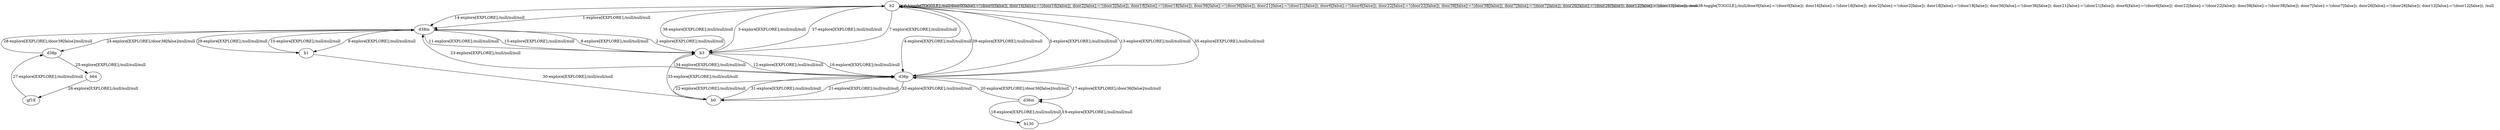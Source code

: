 # Total number of goals covered by this test: 1
# gf18 --> d38p

digraph g {
"b2" -> "d38m" [label = "1-explore[EXPLORE];/null/null/null"];
"d38m" -> "b3" [label = "2-explore[EXPLORE];/null/null/null"];
"b3" -> "b2" [label = "3-explore[EXPLORE];/null/null/null"];
"b2" -> "d36p" [label = "4-explore[EXPLORE];/null/null/null"];
"d36p" -> "b2" [label = "5-explore[EXPLORE];/null/null/null"];
"b2" -> "b2" [label = "6-toggle[TOGGLE];/null/door0[false]:=!(door0[false]); door16[false]:=!(door16[false]); door2[false]:=!(door2[false]); door18[false]:=!(door18[false]); door36[false]:=!(door36[false]); door21[false]:=!(door21[false]); door6[false]:=!(door6[false]); door22[false]:=!(door22[false]); door38[false]:=!(door38[false]); door7[false]:=!(door7[false]); door26[false]:=!(door26[false]); door12[false]:=!(door12[false]); /null"];
"b2" -> "b3" [label = "7-explore[EXPLORE];/null/null/null"];
"b3" -> "d38m" [label = "8-explore[EXPLORE];/null/null/null"];
"d38m" -> "b1" [label = "9-explore[EXPLORE];/null/null/null"];
"b1" -> "d38m" [label = "10-explore[EXPLORE];/null/null/null"];
"d38m" -> "b3" [label = "11-explore[EXPLORE];/null/null/null"];
"b3" -> "d36p" [label = "12-explore[EXPLORE];/null/null/null"];
"d36p" -> "b2" [label = "13-explore[EXPLORE];/null/null/null"];
"b2" -> "d38m" [label = "14-explore[EXPLORE];/null/null/null"];
"d38m" -> "b3" [label = "15-explore[EXPLORE];/null/null/null"];
"b3" -> "d36p" [label = "16-explore[EXPLORE];/null/null/null"];
"d36p" -> "d36m" [label = "17-explore[EXPLORE];/door36[false]/null/null"];
"d36m" -> "b130" [label = "18-explore[EXPLORE];/null/null/null"];
"b130" -> "d36m" [label = "19-explore[EXPLORE];/null/null/null"];
"d36m" -> "d36p" [label = "20-explore[EXPLORE];/door36[false]/null/null"];
"d36p" -> "b0" [label = "21-explore[EXPLORE];/null/null/null"];
"b0" -> "d36p" [label = "22-explore[EXPLORE];/null/null/null"];
"d36p" -> "d38m" [label = "23-explore[EXPLORE];/null/null/null"];
"d38m" -> "d38p" [label = "24-explore[EXPLORE];/door38[false]/null/null"];
"d38p" -> "b64" [label = "25-explore[EXPLORE];/null/null/null"];
"b64" -> "gf18" [label = "26-explore[EXPLORE];/null/null/null"];
"gf18" -> "d38p" [label = "27-explore[EXPLORE];/null/null/null"];
"d38p" -> "d38m" [label = "28-explore[EXPLORE];/door38[false]/null/null"];
"d38m" -> "b1" [label = "29-explore[EXPLORE];/null/null/null"];
"b1" -> "b0" [label = "30-explore[EXPLORE];/null/null/null"];
"b0" -> "d36p" [label = "31-explore[EXPLORE];/null/null/null"];
"d36p" -> "b0" [label = "32-explore[EXPLORE];/null/null/null"];
"b0" -> "b3" [label = "33-explore[EXPLORE];/null/null/null"];
"b3" -> "d36p" [label = "34-explore[EXPLORE];/null/null/null"];
"d36p" -> "b2" [label = "35-explore[EXPLORE];/null/null/null"];
"b2" -> "b3" [label = "36-explore[EXPLORE];/null/null/null"];
"b3" -> "b2" [label = "37-explore[EXPLORE];/null/null/null"];
"b2" -> "b2" [label = "38-toggle[TOGGLE];/null/door0[false]:=!(door0[false]); door16[false]:=!(door16[false]); door2[false]:=!(door2[false]); door18[false]:=!(door18[false]); door36[false]:=!(door36[false]); door21[false]:=!(door21[false]); door6[false]:=!(door6[false]); door22[false]:=!(door22[false]); door38[false]:=!(door38[false]); door7[false]:=!(door7[false]); door26[false]:=!(door26[false]); door12[false]:=!(door12[false]); /null"];
"b2" -> "d36p" [label = "39-explore[EXPLORE];/null/null/null"];
}